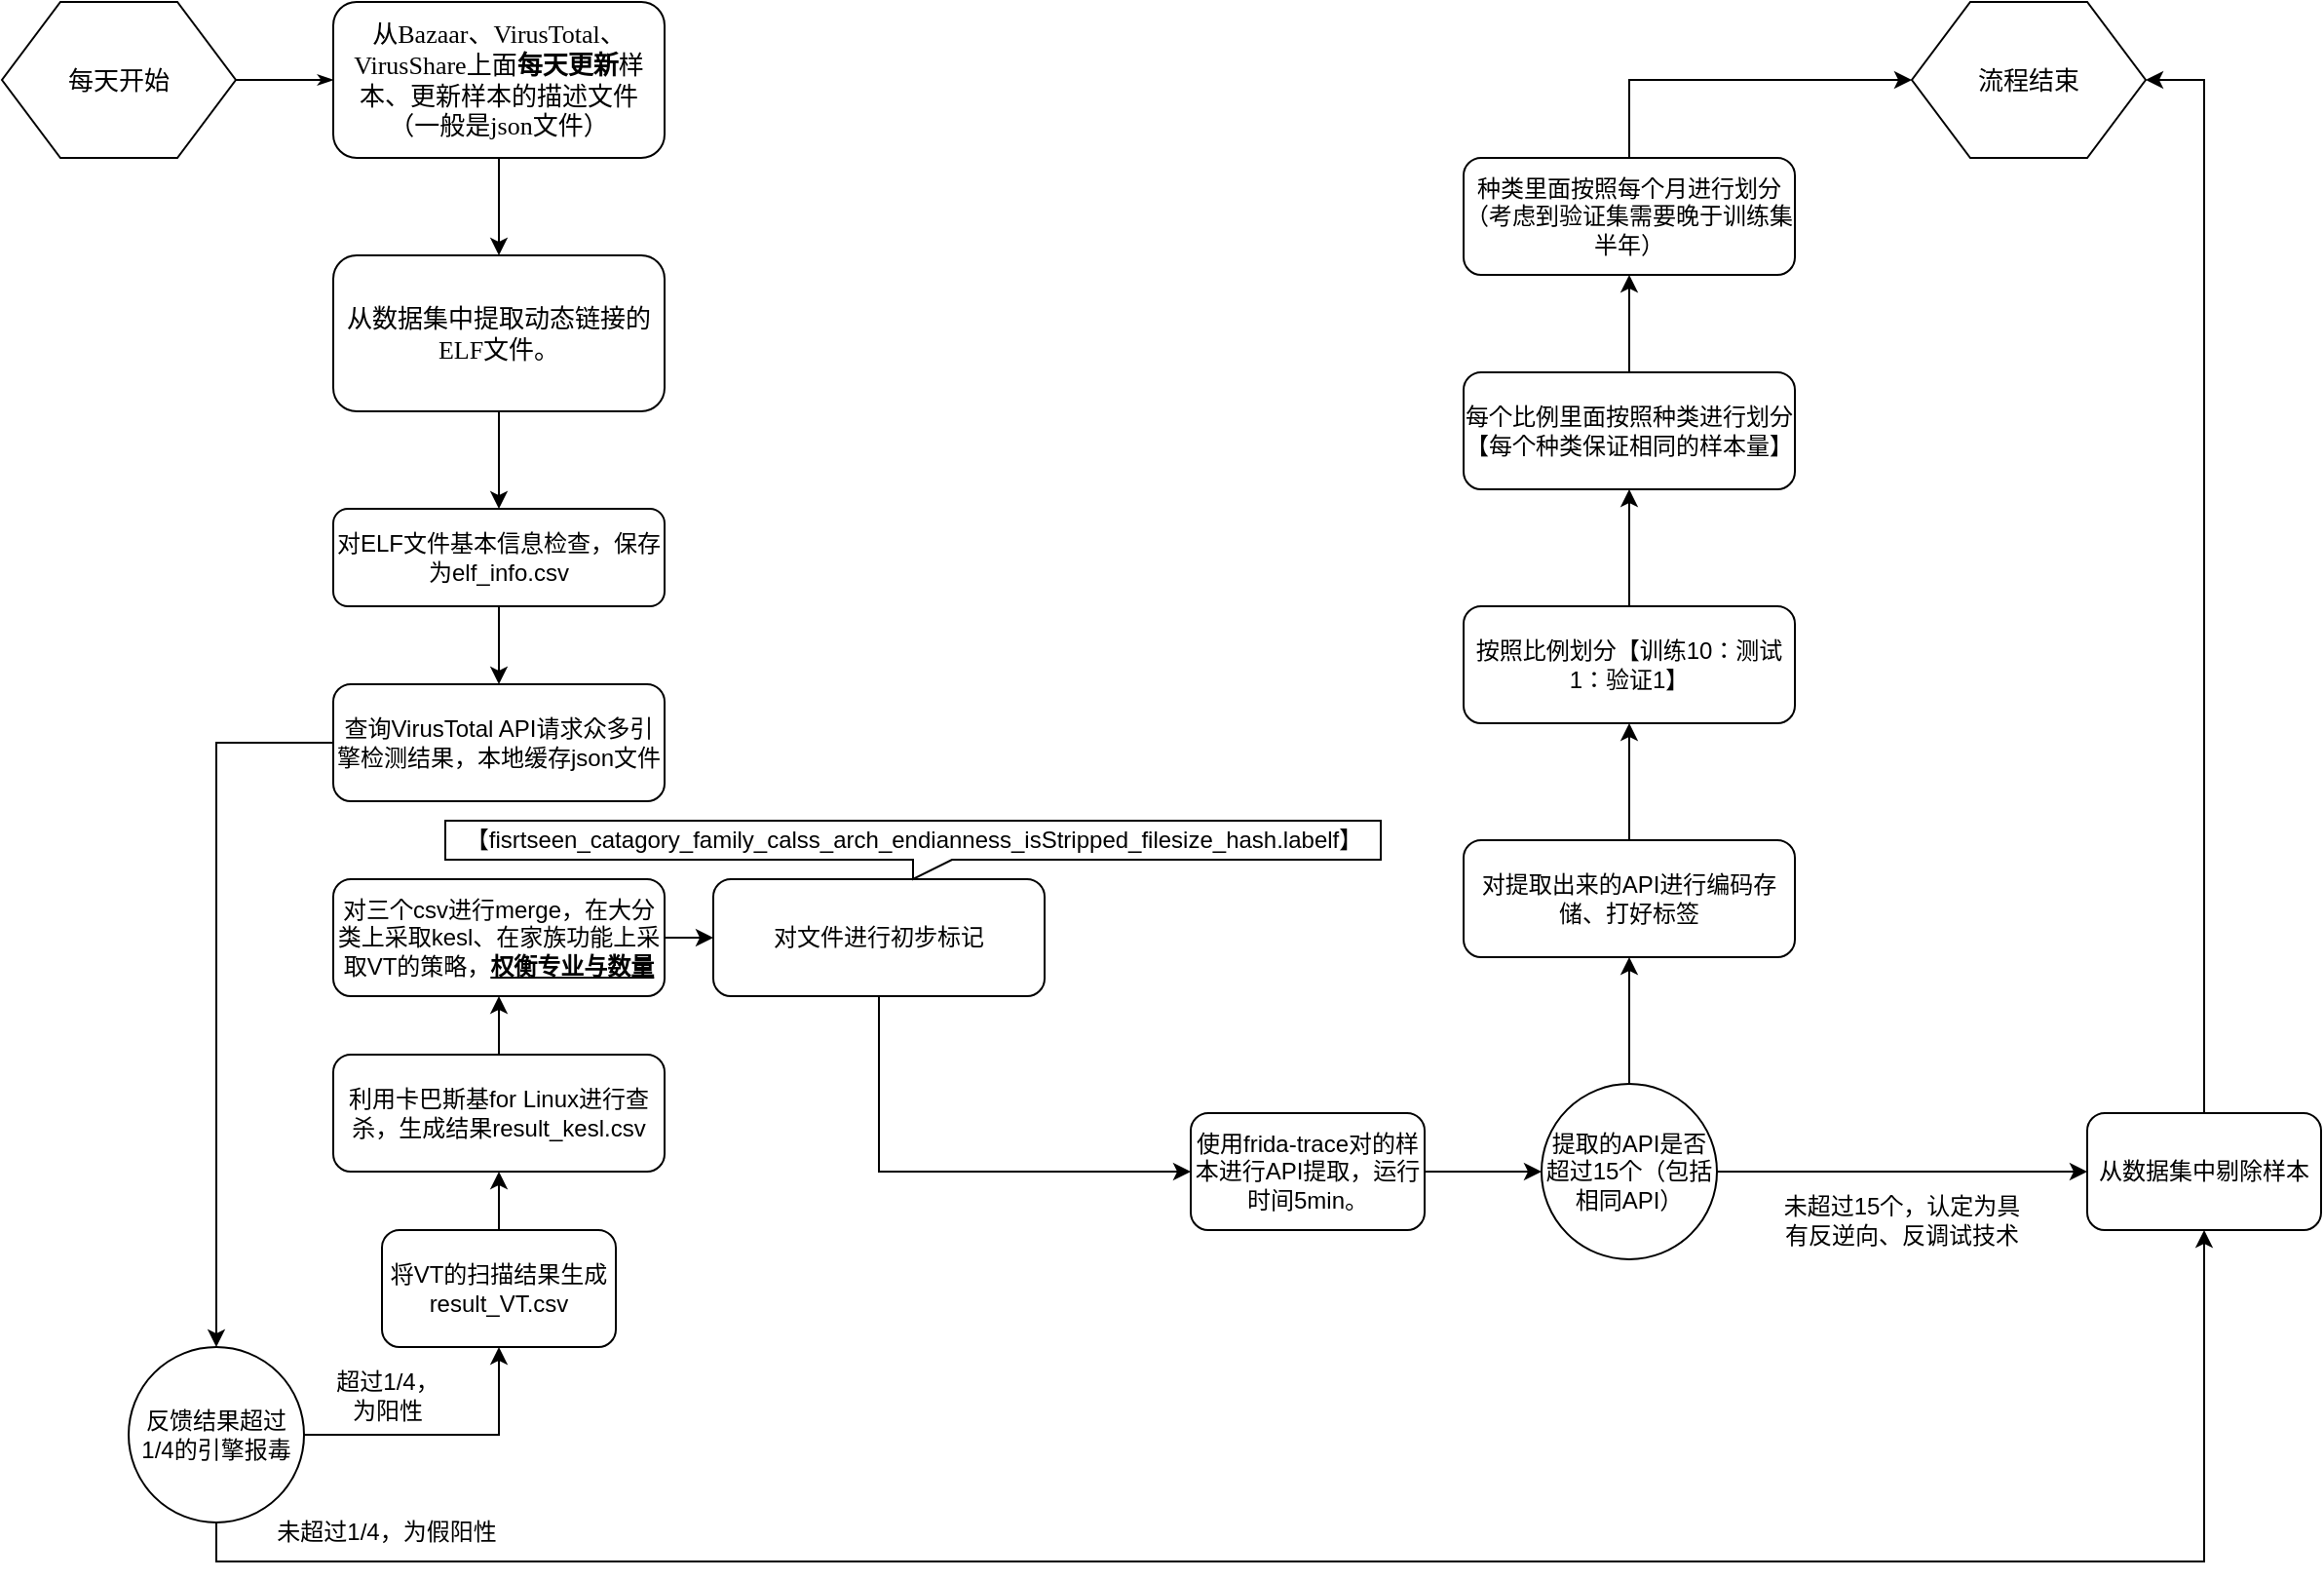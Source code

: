 <mxfile version="22.1.3" type="github">
  <diagram name="Page-1" id="8ce9d11a-91a2-4d17-14d8-a56ed91bf033">
    <mxGraphModel dx="1379" dy="841" grid="1" gridSize="10" guides="1" tooltips="1" connect="1" arrows="1" fold="1" page="1" pageScale="1" pageWidth="1100" pageHeight="850" background="none" math="0" shadow="0">
      <root>
        <mxCell id="0" />
        <mxCell id="1" parent="0" />
        <mxCell id="17ea667e15c223fc-28" style="edgeStyle=orthogonalEdgeStyle;rounded=1;html=1;labelBackgroundColor=none;startArrow=none;startFill=0;startSize=5;endArrow=classicThin;endFill=1;endSize=5;jettySize=auto;orthogonalLoop=1;strokeWidth=1;fontFamily=Verdana;fontSize=8" parent="1" source="17ea667e15c223fc-1" target="17ea667e15c223fc-2" edge="1">
          <mxGeometry relative="1" as="geometry" />
        </mxCell>
        <mxCell id="17ea667e15c223fc-1" value="每天开始" style="shape=hexagon;perimeter=hexagonPerimeter;whiteSpace=wrap;html=1;rounded=0;shadow=0;labelBackgroundColor=none;strokeWidth=1;fontFamily=Verdana;fontSize=13;align=center;" parent="1" vertex="1">
          <mxGeometry x="30" y="60" width="120" height="80" as="geometry" />
        </mxCell>
        <mxCell id="kh-se0Qtyr8PqTerb3J5-3" style="edgeStyle=orthogonalEdgeStyle;rounded=0;orthogonalLoop=1;jettySize=auto;html=1;exitX=0.5;exitY=1;exitDx=0;exitDy=0;entryX=0.5;entryY=0;entryDx=0;entryDy=0;" parent="1" source="17ea667e15c223fc-2" target="kh-se0Qtyr8PqTerb3J5-2" edge="1">
          <mxGeometry relative="1" as="geometry" />
        </mxCell>
        <mxCell id="17ea667e15c223fc-2" value="从Bazaar、VirusTotal、VirusShare上面&lt;b&gt;每天更新&lt;/b&gt;样本、更新样本的描述文件（一般是json文件）" style="rounded=1;whiteSpace=wrap;html=1;shadow=0;labelBackgroundColor=none;strokeWidth=1;fontFamily=Verdana;fontSize=13;align=center;" parent="1" vertex="1">
          <mxGeometry x="200" y="60" width="170" height="80" as="geometry" />
        </mxCell>
        <mxCell id="kh-se0Qtyr8PqTerb3J5-11" style="edgeStyle=orthogonalEdgeStyle;rounded=0;orthogonalLoop=1;jettySize=auto;html=1;exitX=0.5;exitY=1;exitDx=0;exitDy=0;entryX=0.5;entryY=0;entryDx=0;entryDy=0;" parent="1" source="kh-se0Qtyr8PqTerb3J5-2" target="kh-se0Qtyr8PqTerb3J5-10" edge="1">
          <mxGeometry relative="1" as="geometry" />
        </mxCell>
        <mxCell id="kh-se0Qtyr8PqTerb3J5-2" value="从数据集中提取动态链接的ELF文件。" style="rounded=1;whiteSpace=wrap;html=1;shadow=0;labelBackgroundColor=none;strokeWidth=1;fontFamily=Verdana;fontSize=13;align=center;" parent="1" vertex="1">
          <mxGeometry x="200" y="190" width="170" height="80" as="geometry" />
        </mxCell>
        <mxCell id="wmXQ8-3mE4IlHLH2qAup-6" style="edgeStyle=orthogonalEdgeStyle;rounded=0;orthogonalLoop=1;jettySize=auto;html=1;" edge="1" parent="1" source="kh-se0Qtyr8PqTerb3J5-10" target="wmXQ8-3mE4IlHLH2qAup-5">
          <mxGeometry relative="1" as="geometry" />
        </mxCell>
        <mxCell id="kh-se0Qtyr8PqTerb3J5-10" value="对ELF文件基本信息检查，保存为elf_info.csv" style="rounded=1;whiteSpace=wrap;html=1;" parent="1" vertex="1">
          <mxGeometry x="200" y="320" width="170" height="50" as="geometry" />
        </mxCell>
        <mxCell id="wmXQ8-3mE4IlHLH2qAup-14" style="edgeStyle=orthogonalEdgeStyle;rounded=0;orthogonalLoop=1;jettySize=auto;html=1;" edge="1" parent="1" source="kh-se0Qtyr8PqTerb3J5-12" target="wmXQ8-3mE4IlHLH2qAup-11">
          <mxGeometry relative="1" as="geometry" />
        </mxCell>
        <mxCell id="kh-se0Qtyr8PqTerb3J5-12" value="利用卡巴斯基for Linux进行查杀，生成结果result_kesl.csv" style="rounded=1;whiteSpace=wrap;html=1;" parent="1" vertex="1">
          <mxGeometry x="200" y="600" width="170" height="60" as="geometry" />
        </mxCell>
        <mxCell id="kh-se0Qtyr8PqTerb3J5-30" style="edgeStyle=orthogonalEdgeStyle;rounded=0;orthogonalLoop=1;jettySize=auto;html=1;exitX=0.5;exitY=1;exitDx=0;exitDy=0;entryX=0.5;entryY=1;entryDx=0;entryDy=0;" parent="1" source="kh-se0Qtyr8PqTerb3J5-20" target="kh-se0Qtyr8PqTerb3J5-33" edge="1">
          <mxGeometry relative="1" as="geometry">
            <mxPoint x="920" y="733" as="targetPoint" />
          </mxGeometry>
        </mxCell>
        <mxCell id="wmXQ8-3mE4IlHLH2qAup-9" style="edgeStyle=orthogonalEdgeStyle;rounded=0;orthogonalLoop=1;jettySize=auto;html=1;entryX=0.5;entryY=1;entryDx=0;entryDy=0;" edge="1" parent="1" source="kh-se0Qtyr8PqTerb3J5-20" target="wmXQ8-3mE4IlHLH2qAup-8">
          <mxGeometry relative="1" as="geometry" />
        </mxCell>
        <mxCell id="kh-se0Qtyr8PqTerb3J5-20" value="反馈结果超过1/4的引擎报毒" style="ellipse;whiteSpace=wrap;html=1;aspect=fixed;" parent="1" vertex="1">
          <mxGeometry x="95" y="750" width="90" height="90" as="geometry" />
        </mxCell>
        <mxCell id="kh-se0Qtyr8PqTerb3J5-35" style="edgeStyle=orthogonalEdgeStyle;rounded=0;orthogonalLoop=1;jettySize=auto;html=1;entryX=0;entryY=0.5;entryDx=0;entryDy=0;" parent="1" source="kh-se0Qtyr8PqTerb3J5-23" target="kh-se0Qtyr8PqTerb3J5-32" edge="1">
          <mxGeometry relative="1" as="geometry" />
        </mxCell>
        <mxCell id="kh-se0Qtyr8PqTerb3J5-23" value="使用frida-trace对的样本进行API提取，运行时间5min。" style="rounded=1;whiteSpace=wrap;html=1;" parent="1" vertex="1">
          <mxGeometry x="640" y="630" width="120" height="60" as="geometry" />
        </mxCell>
        <mxCell id="kh-se0Qtyr8PqTerb3J5-28" value="流程结束" style="shape=hexagon;perimeter=hexagonPerimeter;whiteSpace=wrap;html=1;rounded=0;shadow=0;labelBackgroundColor=none;strokeWidth=1;fontFamily=Verdana;fontSize=13;align=center;" parent="1" vertex="1">
          <mxGeometry x="1010" y="60" width="120" height="80" as="geometry" />
        </mxCell>
        <mxCell id="kh-se0Qtyr8PqTerb3J5-29" value="超过1/4，为阳性" style="text;html=1;strokeColor=none;fillColor=none;align=center;verticalAlign=middle;whiteSpace=wrap;rounded=0;" parent="1" vertex="1">
          <mxGeometry x="197.5" y="760" width="60" height="30" as="geometry" />
        </mxCell>
        <mxCell id="kh-se0Qtyr8PqTerb3J5-31" value="未超过1/4，为假阳性" style="text;html=1;strokeColor=none;fillColor=none;align=center;verticalAlign=middle;whiteSpace=wrap;rounded=0;" parent="1" vertex="1">
          <mxGeometry x="160" y="830" width="135" height="30" as="geometry" />
        </mxCell>
        <mxCell id="kh-se0Qtyr8PqTerb3J5-36" style="edgeStyle=orthogonalEdgeStyle;rounded=0;orthogonalLoop=1;jettySize=auto;html=1;entryX=0;entryY=0.5;entryDx=0;entryDy=0;" parent="1" source="kh-se0Qtyr8PqTerb3J5-32" target="kh-se0Qtyr8PqTerb3J5-33" edge="1">
          <mxGeometry relative="1" as="geometry" />
        </mxCell>
        <mxCell id="kh-se0Qtyr8PqTerb3J5-39" style="edgeStyle=orthogonalEdgeStyle;rounded=0;orthogonalLoop=1;jettySize=auto;html=1;" parent="1" source="kh-se0Qtyr8PqTerb3J5-32" target="kh-se0Qtyr8PqTerb3J5-38" edge="1">
          <mxGeometry relative="1" as="geometry" />
        </mxCell>
        <mxCell id="kh-se0Qtyr8PqTerb3J5-32" value="提取的API是否超过15个（包括相同API）" style="ellipse;whiteSpace=wrap;html=1;aspect=fixed;" parent="1" vertex="1">
          <mxGeometry x="820" y="615" width="90" height="90" as="geometry" />
        </mxCell>
        <mxCell id="kh-se0Qtyr8PqTerb3J5-34" style="edgeStyle=orthogonalEdgeStyle;rounded=0;orthogonalLoop=1;jettySize=auto;html=1;entryX=1;entryY=0.5;entryDx=0;entryDy=0;" parent="1" source="kh-se0Qtyr8PqTerb3J5-33" target="kh-se0Qtyr8PqTerb3J5-28" edge="1">
          <mxGeometry relative="1" as="geometry" />
        </mxCell>
        <mxCell id="kh-se0Qtyr8PqTerb3J5-33" value="从数据集中剔除样本" style="rounded=1;whiteSpace=wrap;html=1;" parent="1" vertex="1">
          <mxGeometry x="1100" y="630" width="120" height="60" as="geometry" />
        </mxCell>
        <mxCell id="kh-se0Qtyr8PqTerb3J5-37" value="未超过15个，认定为具有反逆向、反调试技术" style="text;html=1;strokeColor=none;fillColor=none;align=center;verticalAlign=middle;whiteSpace=wrap;rounded=0;" parent="1" vertex="1">
          <mxGeometry x="940" y="670" width="130" height="30" as="geometry" />
        </mxCell>
        <mxCell id="kh-se0Qtyr8PqTerb3J5-41" style="edgeStyle=orthogonalEdgeStyle;rounded=0;orthogonalLoop=1;jettySize=auto;html=1;entryX=0.5;entryY=1;entryDx=0;entryDy=0;" parent="1" source="kh-se0Qtyr8PqTerb3J5-38" target="kh-se0Qtyr8PqTerb3J5-40" edge="1">
          <mxGeometry relative="1" as="geometry" />
        </mxCell>
        <mxCell id="kh-se0Qtyr8PqTerb3J5-38" value="对提取出来的API进行编码存储、打好标签" style="rounded=1;whiteSpace=wrap;html=1;" parent="1" vertex="1">
          <mxGeometry x="780" y="490" width="170" height="60" as="geometry" />
        </mxCell>
        <mxCell id="kh-se0Qtyr8PqTerb3J5-43" style="edgeStyle=orthogonalEdgeStyle;rounded=0;orthogonalLoop=1;jettySize=auto;html=1;entryX=0.5;entryY=1;entryDx=0;entryDy=0;" parent="1" source="kh-se0Qtyr8PqTerb3J5-40" target="kh-se0Qtyr8PqTerb3J5-42" edge="1">
          <mxGeometry relative="1" as="geometry" />
        </mxCell>
        <mxCell id="kh-se0Qtyr8PqTerb3J5-40" value="按照比例划分【训练10：测试1：验证1】" style="rounded=1;whiteSpace=wrap;html=1;" parent="1" vertex="1">
          <mxGeometry x="780" y="370" width="170" height="60" as="geometry" />
        </mxCell>
        <mxCell id="kh-se0Qtyr8PqTerb3J5-45" style="edgeStyle=orthogonalEdgeStyle;rounded=0;orthogonalLoop=1;jettySize=auto;html=1;" parent="1" source="kh-se0Qtyr8PqTerb3J5-42" target="kh-se0Qtyr8PqTerb3J5-44" edge="1">
          <mxGeometry relative="1" as="geometry" />
        </mxCell>
        <mxCell id="kh-se0Qtyr8PqTerb3J5-42" value="每个比例里面按照种类进行划分【每个种类保证相同的样本量】" style="rounded=1;whiteSpace=wrap;html=1;" parent="1" vertex="1">
          <mxGeometry x="780" y="250" width="170" height="60" as="geometry" />
        </mxCell>
        <mxCell id="kh-se0Qtyr8PqTerb3J5-46" style="edgeStyle=orthogonalEdgeStyle;rounded=0;orthogonalLoop=1;jettySize=auto;html=1;entryX=0;entryY=0.5;entryDx=0;entryDy=0;exitX=0.5;exitY=0;exitDx=0;exitDy=0;" parent="1" source="kh-se0Qtyr8PqTerb3J5-44" target="kh-se0Qtyr8PqTerb3J5-28" edge="1">
          <mxGeometry relative="1" as="geometry" />
        </mxCell>
        <mxCell id="kh-se0Qtyr8PqTerb3J5-44" value="种类里面按照每个月进行划分（考虑到验证集需要晚于训练集半年）" style="rounded=1;whiteSpace=wrap;html=1;" parent="1" vertex="1">
          <mxGeometry x="780" y="140" width="170" height="60" as="geometry" />
        </mxCell>
        <mxCell id="wmXQ8-3mE4IlHLH2qAup-7" style="edgeStyle=orthogonalEdgeStyle;rounded=0;orthogonalLoop=1;jettySize=auto;html=1;entryX=0.5;entryY=0;entryDx=0;entryDy=0;" edge="1" parent="1" source="wmXQ8-3mE4IlHLH2qAup-5" target="kh-se0Qtyr8PqTerb3J5-20">
          <mxGeometry relative="1" as="geometry" />
        </mxCell>
        <mxCell id="wmXQ8-3mE4IlHLH2qAup-5" value="查询VirusTotal API请求众多引擎检测结果，本地缓存json文件" style="rounded=1;whiteSpace=wrap;html=1;" vertex="1" parent="1">
          <mxGeometry x="200" y="410" width="170" height="60" as="geometry" />
        </mxCell>
        <mxCell id="wmXQ8-3mE4IlHLH2qAup-10" style="edgeStyle=orthogonalEdgeStyle;rounded=0;orthogonalLoop=1;jettySize=auto;html=1;" edge="1" parent="1" source="wmXQ8-3mE4IlHLH2qAup-8" target="kh-se0Qtyr8PqTerb3J5-12">
          <mxGeometry relative="1" as="geometry" />
        </mxCell>
        <mxCell id="wmXQ8-3mE4IlHLH2qAup-8" value="将VT的扫描结果生成result_VT.csv" style="rounded=1;whiteSpace=wrap;html=1;" vertex="1" parent="1">
          <mxGeometry x="225" y="690" width="120" height="60" as="geometry" />
        </mxCell>
        <mxCell id="wmXQ8-3mE4IlHLH2qAup-16" style="edgeStyle=orthogonalEdgeStyle;rounded=0;orthogonalLoop=1;jettySize=auto;html=1;entryX=0;entryY=0.5;entryDx=0;entryDy=0;" edge="1" parent="1" source="wmXQ8-3mE4IlHLH2qAup-11" target="wmXQ8-3mE4IlHLH2qAup-13">
          <mxGeometry relative="1" as="geometry" />
        </mxCell>
        <mxCell id="wmXQ8-3mE4IlHLH2qAup-11" value="对三个csv进行merge，在大分类上采取kesl、在家族功能上采取VT的策略，&lt;b&gt;&lt;u&gt;权衡专业与数量&lt;/u&gt;&lt;/b&gt;" style="rounded=1;whiteSpace=wrap;html=1;" vertex="1" parent="1">
          <mxGeometry x="200" y="510" width="170" height="60" as="geometry" />
        </mxCell>
        <mxCell id="wmXQ8-3mE4IlHLH2qAup-20" style="edgeStyle=orthogonalEdgeStyle;rounded=0;orthogonalLoop=1;jettySize=auto;html=1;entryX=0;entryY=0.5;entryDx=0;entryDy=0;exitX=0.5;exitY=1;exitDx=0;exitDy=0;" edge="1" parent="1" source="wmXQ8-3mE4IlHLH2qAup-13" target="kh-se0Qtyr8PqTerb3J5-23">
          <mxGeometry relative="1" as="geometry" />
        </mxCell>
        <mxCell id="wmXQ8-3mE4IlHLH2qAup-13" value="对文件进行初步标记" style="rounded=1;whiteSpace=wrap;html=1;" vertex="1" parent="1">
          <mxGeometry x="395" y="510" width="170" height="60" as="geometry" />
        </mxCell>
        <mxCell id="wmXQ8-3mE4IlHLH2qAup-18" value="【fisrtseen_catagory_family_calss_arch_endianness_isStripped_filesize_hash.labelf】" style="shape=callout;whiteSpace=wrap;html=1;perimeter=calloutPerimeter;size=10;position=0.5;" vertex="1" parent="1">
          <mxGeometry x="257.5" y="480" width="480" height="30" as="geometry" />
        </mxCell>
      </root>
    </mxGraphModel>
  </diagram>
</mxfile>
